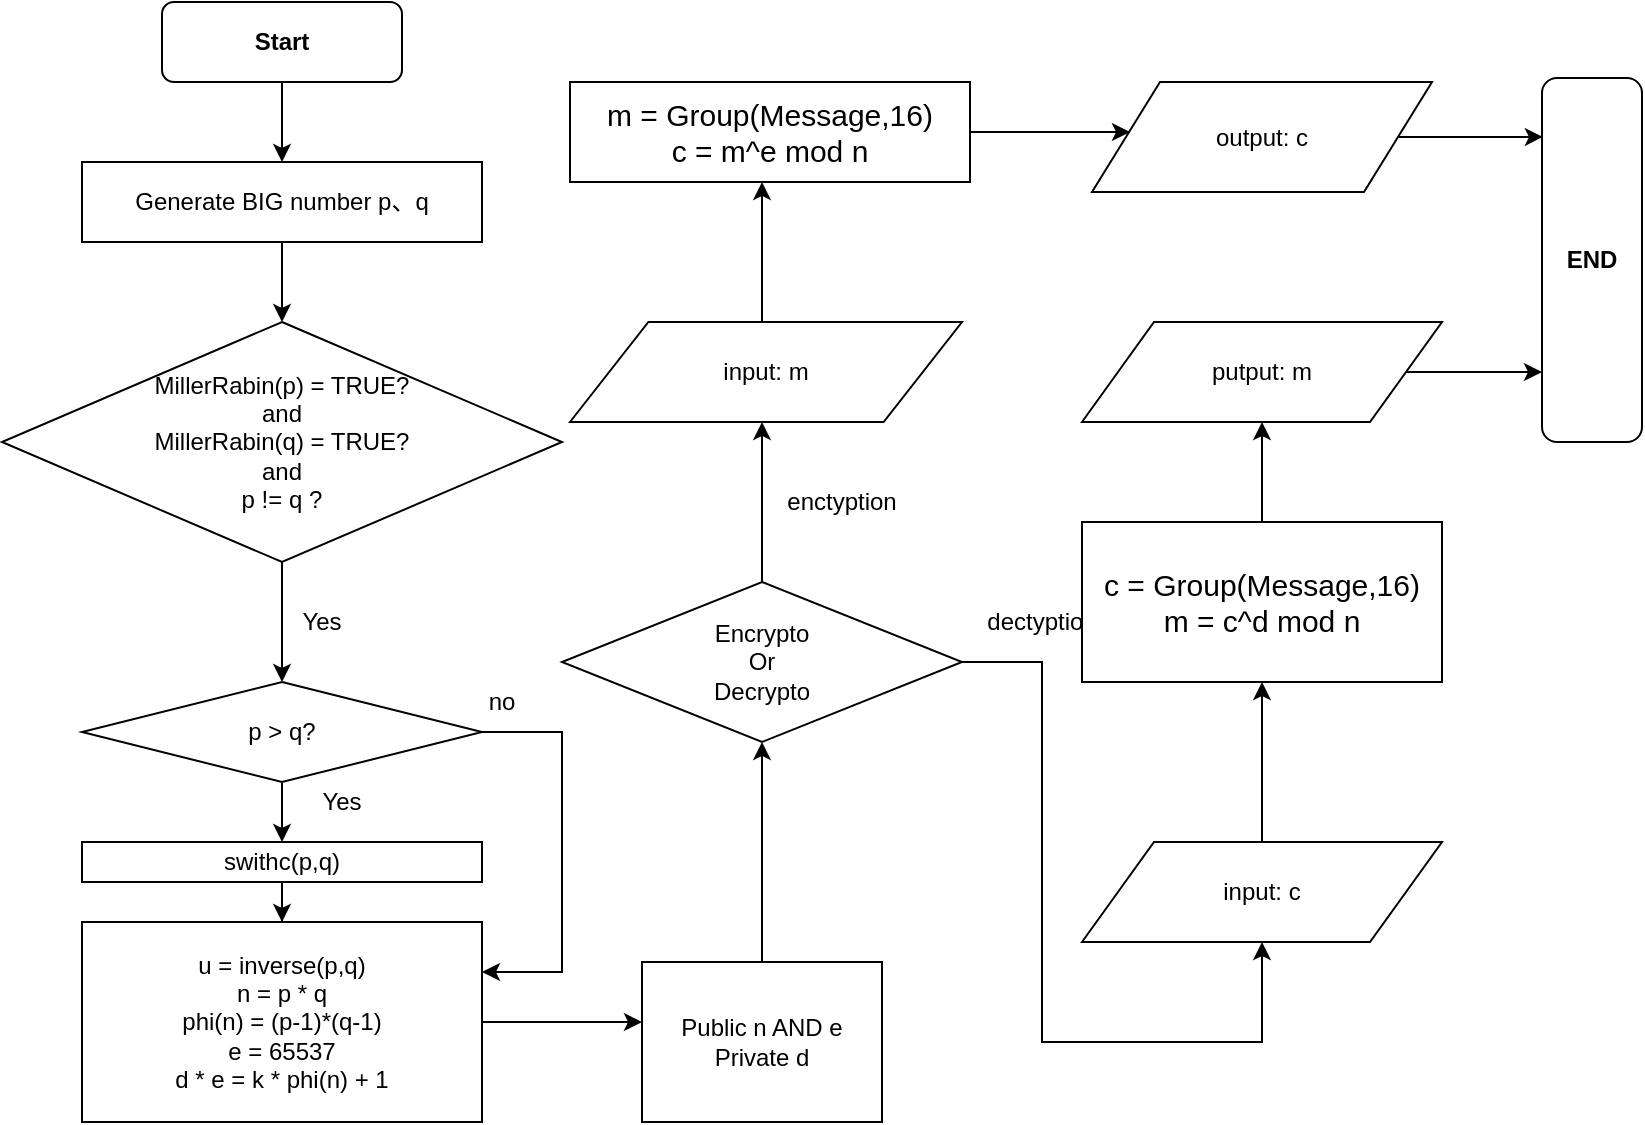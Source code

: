 <mxfile version="12.9.13" type="device"><diagram id="C5RBs43oDa-KdzZeNtuy" name="Page-1"><mxGraphModel dx="1205" dy="696" grid="1" gridSize="10" guides="1" tooltips="1" connect="1" arrows="1" fold="1" page="1" pageScale="1" pageWidth="827" pageHeight="1169" math="0" shadow="0"><root><mxCell id="WIyWlLk6GJQsqaUBKTNV-0"/><mxCell id="WIyWlLk6GJQsqaUBKTNV-1" parent="WIyWlLk6GJQsqaUBKTNV-0"/><mxCell id="ndxGMqbs3KxyR0d8CczU-5" value="" style="edgeStyle=orthogonalEdgeStyle;rounded=0;orthogonalLoop=1;jettySize=auto;html=1;" parent="WIyWlLk6GJQsqaUBKTNV-1" source="WIyWlLk6GJQsqaUBKTNV-3" edge="1"><mxGeometry relative="1" as="geometry"><mxPoint x="140.0" y="120" as="targetPoint"/></mxGeometry></mxCell><mxCell id="WIyWlLk6GJQsqaUBKTNV-3" value="&lt;b&gt;Start&lt;/b&gt;" style="rounded=1;whiteSpace=wrap;html=1;fontSize=12;glass=0;strokeWidth=1;shadow=0;" parent="WIyWlLk6GJQsqaUBKTNV-1" vertex="1"><mxGeometry x="80" y="40" width="120" height="40" as="geometry"/></mxCell><mxCell id="ndxGMqbs3KxyR0d8CczU-8" value="" style="edgeStyle=orthogonalEdgeStyle;rounded=0;orthogonalLoop=1;jettySize=auto;html=1;" parent="WIyWlLk6GJQsqaUBKTNV-1" source="ndxGMqbs3KxyR0d8CczU-6" edge="1"><mxGeometry relative="1" as="geometry"><mxPoint x="140" y="200" as="targetPoint"/></mxGeometry></mxCell><mxCell id="ndxGMqbs3KxyR0d8CczU-6" value="Generate BIG number p、q" style="rounded=0;whiteSpace=wrap;html=1;" parent="WIyWlLk6GJQsqaUBKTNV-1" vertex="1"><mxGeometry x="40" y="120" width="200" height="40" as="geometry"/></mxCell><mxCell id="ndxGMqbs3KxyR0d8CczU-11" value="" style="edgeStyle=orthogonalEdgeStyle;rounded=0;orthogonalLoop=1;jettySize=auto;html=1;" parent="WIyWlLk6GJQsqaUBKTNV-1" source="ndxGMqbs3KxyR0d8CczU-9" edge="1"><mxGeometry relative="1" as="geometry"><mxPoint x="140" y="380" as="targetPoint"/></mxGeometry></mxCell><mxCell id="ndxGMqbs3KxyR0d8CczU-9" value="MillerRabin(p) = TRUE?&lt;br&gt;and&lt;br&gt;MillerRabin(q) = TRUE?&lt;br&gt;and&lt;br&gt;p != q ?" style="rhombus;whiteSpace=wrap;html=1;" parent="WIyWlLk6GJQsqaUBKTNV-1" vertex="1"><mxGeometry y="200" width="280" height="120" as="geometry"/></mxCell><mxCell id="ndxGMqbs3KxyR0d8CczU-12" value="Yes" style="text;html=1;strokeColor=none;fillColor=none;align=center;verticalAlign=middle;whiteSpace=wrap;rounded=0;" parent="WIyWlLk6GJQsqaUBKTNV-1" vertex="1"><mxGeometry x="140" y="340" width="40" height="20" as="geometry"/></mxCell><mxCell id="ndxGMqbs3KxyR0d8CczU-20" value="" style="edgeStyle=orthogonalEdgeStyle;rounded=0;orthogonalLoop=1;jettySize=auto;html=1;" parent="WIyWlLk6GJQsqaUBKTNV-1" source="ndxGMqbs3KxyR0d8CczU-15" edge="1"><mxGeometry relative="1" as="geometry"><mxPoint x="140.0" y="460" as="targetPoint"/></mxGeometry></mxCell><mxCell id="ndxGMqbs3KxyR0d8CczU-23" value="" style="edgeStyle=orthogonalEdgeStyle;rounded=0;orthogonalLoop=1;jettySize=auto;html=1;entryX=1;entryY=0.25;entryDx=0;entryDy=0;" parent="WIyWlLk6GJQsqaUBKTNV-1" source="ndxGMqbs3KxyR0d8CczU-15" target="ndxGMqbs3KxyR0d8CczU-25" edge="1"><mxGeometry relative="1" as="geometry"><mxPoint x="280" y="620" as="targetPoint"/><Array as="points"><mxPoint x="280" y="405"/><mxPoint x="280" y="525"/></Array></mxGeometry></mxCell><mxCell id="ndxGMqbs3KxyR0d8CczU-15" value="p &amp;gt; q?" style="rhombus;whiteSpace=wrap;html=1;" parent="WIyWlLk6GJQsqaUBKTNV-1" vertex="1"><mxGeometry x="40" y="380" width="200" height="50" as="geometry"/></mxCell><mxCell id="ndxGMqbs3KxyR0d8CczU-16" value="Yes" style="text;html=1;strokeColor=none;fillColor=none;align=center;verticalAlign=middle;whiteSpace=wrap;rounded=0;" parent="WIyWlLk6GJQsqaUBKTNV-1" vertex="1"><mxGeometry x="150" y="430" width="40" height="20" as="geometry"/></mxCell><mxCell id="ndxGMqbs3KxyR0d8CczU-26" value="" style="edgeStyle=orthogonalEdgeStyle;rounded=0;orthogonalLoop=1;jettySize=auto;html=1;" parent="WIyWlLk6GJQsqaUBKTNV-1" source="ndxGMqbs3KxyR0d8CczU-21" target="ndxGMqbs3KxyR0d8CczU-25" edge="1"><mxGeometry relative="1" as="geometry"/></mxCell><mxCell id="ndxGMqbs3KxyR0d8CczU-21" value="swithc(p,q)" style="rounded=0;whiteSpace=wrap;html=1;" parent="WIyWlLk6GJQsqaUBKTNV-1" vertex="1"><mxGeometry x="40" y="460" width="200" height="20" as="geometry"/></mxCell><mxCell id="ndxGMqbs3KxyR0d8CczU-28" value="" style="edgeStyle=orthogonalEdgeStyle;rounded=0;orthogonalLoop=1;jettySize=auto;html=1;" parent="WIyWlLk6GJQsqaUBKTNV-1" source="ndxGMqbs3KxyR0d8CczU-25" edge="1"><mxGeometry relative="1" as="geometry"><mxPoint x="320" y="550" as="targetPoint"/></mxGeometry></mxCell><mxCell id="ndxGMqbs3KxyR0d8CczU-25" value="u = inverse(p,q)&lt;br&gt;n = p * q&lt;br&gt;phi(n) = (p-1)*(q-1)&lt;br&gt;e =&amp;nbsp;&lt;span style=&quot;font-family: , &amp;#34;consolas&amp;#34; , &amp;#34;liberation mono&amp;#34; , &amp;#34;menlo&amp;#34; , monospace&quot;&gt;65537&lt;br&gt;d * e = k * phi(n) + 1&lt;br&gt;&lt;/span&gt;" style="rounded=0;whiteSpace=wrap;html=1;" parent="WIyWlLk6GJQsqaUBKTNV-1" vertex="1"><mxGeometry x="40" y="500" width="200" height="100" as="geometry"/></mxCell><mxCell id="ndxGMqbs3KxyR0d8CczU-24" value="no" style="text;html=1;strokeColor=none;fillColor=none;align=center;verticalAlign=middle;whiteSpace=wrap;rounded=0;" parent="WIyWlLk6GJQsqaUBKTNV-1" vertex="1"><mxGeometry x="230" y="380" width="40" height="20" as="geometry"/></mxCell><mxCell id="ndxGMqbs3KxyR0d8CczU-31" value="" style="edgeStyle=orthogonalEdgeStyle;rounded=0;orthogonalLoop=1;jettySize=auto;html=1;entryX=0.5;entryY=1;entryDx=0;entryDy=0;" parent="WIyWlLk6GJQsqaUBKTNV-1" source="ndxGMqbs3KxyR0d8CczU-29" target="ndxGMqbs3KxyR0d8CczU-32" edge="1"><mxGeometry relative="1" as="geometry"><mxPoint x="380" y="440" as="targetPoint"/></mxGeometry></mxCell><mxCell id="ndxGMqbs3KxyR0d8CczU-29" value="Public n AND e&lt;br&gt;Private d" style="rounded=0;whiteSpace=wrap;html=1;" parent="WIyWlLk6GJQsqaUBKTNV-1" vertex="1"><mxGeometry x="320" y="520" width="120" height="80" as="geometry"/></mxCell><mxCell id="ndxGMqbs3KxyR0d8CczU-38" value="" style="edgeStyle=orthogonalEdgeStyle;rounded=0;orthogonalLoop=1;jettySize=auto;html=1;entryX=0.5;entryY=1;entryDx=0;entryDy=0;" parent="WIyWlLk6GJQsqaUBKTNV-1" source="ndxGMqbs3KxyR0d8CczU-32" target="ndxGMqbs3KxyR0d8CczU-50" edge="1"><mxGeometry relative="1" as="geometry"><mxPoint x="650" y="560" as="targetPoint"/><Array as="points"><mxPoint x="520" y="370"/><mxPoint x="520" y="560"/><mxPoint x="630" y="560"/></Array></mxGeometry></mxCell><mxCell id="ndxGMqbs3KxyR0d8CczU-46" value="" style="edgeStyle=orthogonalEdgeStyle;rounded=0;orthogonalLoop=1;jettySize=auto;html=1;" parent="WIyWlLk6GJQsqaUBKTNV-1" source="ndxGMqbs3KxyR0d8CczU-32" edge="1"><mxGeometry relative="1" as="geometry"><mxPoint x="380" y="250" as="targetPoint"/></mxGeometry></mxCell><mxCell id="ndxGMqbs3KxyR0d8CczU-32" value="Encrypto&lt;br&gt;Or&lt;br&gt;Decrypto" style="rhombus;whiteSpace=wrap;html=1;" parent="WIyWlLk6GJQsqaUBKTNV-1" vertex="1"><mxGeometry x="280" y="330" width="200" height="80" as="geometry"/></mxCell><mxCell id="ndxGMqbs3KxyR0d8CczU-39" value="enctyption" style="text;html=1;strokeColor=none;fillColor=none;align=center;verticalAlign=middle;whiteSpace=wrap;rounded=0;" parent="WIyWlLk6GJQsqaUBKTNV-1" vertex="1"><mxGeometry x="380" y="280" width="80" height="20" as="geometry"/></mxCell><mxCell id="ndxGMqbs3KxyR0d8CczU-42" value="dectyption" style="text;html=1;strokeColor=none;fillColor=none;align=center;verticalAlign=middle;whiteSpace=wrap;rounded=0;" parent="WIyWlLk6GJQsqaUBKTNV-1" vertex="1"><mxGeometry x="480" y="340" width="80" height="20" as="geometry"/></mxCell><mxCell id="ndxGMqbs3KxyR0d8CczU-61" value="" style="edgeStyle=orthogonalEdgeStyle;rounded=0;orthogonalLoop=1;jettySize=auto;html=1;" parent="WIyWlLk6GJQsqaUBKTNV-1" source="ndxGMqbs3KxyR0d8CczU-43" edge="1"><mxGeometry relative="1" as="geometry"><mxPoint x="564" y="105" as="targetPoint"/></mxGeometry></mxCell><mxCell id="ndxGMqbs3KxyR0d8CczU-43" value="&lt;font style=&quot;font-size: 15px&quot;&gt;m = Group(Message,16)&lt;br&gt;c = m^e mod n&lt;/font&gt;" style="rounded=0;whiteSpace=wrap;html=1;" parent="WIyWlLk6GJQsqaUBKTNV-1" vertex="1"><mxGeometry x="284" y="80" width="200" height="50" as="geometry"/></mxCell><mxCell id="ndxGMqbs3KxyR0d8CczU-56" value="" style="edgeStyle=orthogonalEdgeStyle;rounded=0;orthogonalLoop=1;jettySize=auto;html=1;" parent="WIyWlLk6GJQsqaUBKTNV-1" source="ndxGMqbs3KxyR0d8CczU-44" edge="1"><mxGeometry relative="1" as="geometry"><mxPoint x="630" y="250" as="targetPoint"/></mxGeometry></mxCell><mxCell id="ndxGMqbs3KxyR0d8CczU-44" value="&lt;font style=&quot;font-size: 15px&quot;&gt;c = Group(Message,16)&lt;br&gt;m = c^d mod n&lt;/font&gt;" style="rounded=0;whiteSpace=wrap;html=1;" parent="WIyWlLk6GJQsqaUBKTNV-1" vertex="1"><mxGeometry x="540" y="300" width="180" height="80" as="geometry"/></mxCell><mxCell id="ndxGMqbs3KxyR0d8CczU-58" value="" style="edgeStyle=orthogonalEdgeStyle;rounded=0;orthogonalLoop=1;jettySize=auto;html=1;" parent="WIyWlLk6GJQsqaUBKTNV-1" source="ndxGMqbs3KxyR0d8CczU-47" target="ndxGMqbs3KxyR0d8CczU-43" edge="1"><mxGeometry relative="1" as="geometry"><Array as="points"><mxPoint x="380" y="180"/><mxPoint x="380" y="180"/></Array></mxGeometry></mxCell><mxCell id="ndxGMqbs3KxyR0d8CczU-47" value="input: m" style="shape=parallelogram;perimeter=parallelogramPerimeter;whiteSpace=wrap;html=1;" parent="WIyWlLk6GJQsqaUBKTNV-1" vertex="1"><mxGeometry x="284" y="200" width="196" height="50" as="geometry"/></mxCell><mxCell id="ndxGMqbs3KxyR0d8CczU-52" value="" style="edgeStyle=orthogonalEdgeStyle;rounded=0;orthogonalLoop=1;jettySize=auto;html=1;" parent="WIyWlLk6GJQsqaUBKTNV-1" source="ndxGMqbs3KxyR0d8CczU-50" target="ndxGMqbs3KxyR0d8CczU-44" edge="1"><mxGeometry relative="1" as="geometry"><mxPoint x="638" y="270" as="targetPoint"/></mxGeometry></mxCell><mxCell id="ndxGMqbs3KxyR0d8CczU-50" value="input: c" style="shape=parallelogram;perimeter=parallelogramPerimeter;whiteSpace=wrap;html=1;" parent="WIyWlLk6GJQsqaUBKTNV-1" vertex="1"><mxGeometry x="540" y="460" width="180" height="50" as="geometry"/></mxCell><mxCell id="ndxGMqbs3KxyR0d8CczU-68" value="" style="edgeStyle=orthogonalEdgeStyle;rounded=0;orthogonalLoop=1;jettySize=auto;html=1;entryX=0.009;entryY=0.162;entryDx=0;entryDy=0;entryPerimeter=0;" parent="WIyWlLk6GJQsqaUBKTNV-1" source="ndxGMqbs3KxyR0d8CczU-59" target="ndxGMqbs3KxyR0d8CczU-67" edge="1"><mxGeometry relative="1" as="geometry"/></mxCell><mxCell id="ndxGMqbs3KxyR0d8CczU-59" value="output: c" style="shape=parallelogram;perimeter=parallelogramPerimeter;whiteSpace=wrap;html=1;" parent="WIyWlLk6GJQsqaUBKTNV-1" vertex="1"><mxGeometry x="545" y="80" width="170" height="55" as="geometry"/></mxCell><mxCell id="mbHaR9G4sDcUvfv6p1YD-0" value="" style="edgeStyle=orthogonalEdgeStyle;rounded=0;orthogonalLoop=1;jettySize=auto;html=1;" edge="1" parent="WIyWlLk6GJQsqaUBKTNV-1" source="ndxGMqbs3KxyR0d8CczU-62" target="ndxGMqbs3KxyR0d8CczU-67"><mxGeometry relative="1" as="geometry"><Array as="points"><mxPoint x="760" y="225"/><mxPoint x="760" y="225"/></Array></mxGeometry></mxCell><mxCell id="ndxGMqbs3KxyR0d8CczU-62" value="putput: m" style="shape=parallelogram;perimeter=parallelogramPerimeter;whiteSpace=wrap;html=1;" parent="WIyWlLk6GJQsqaUBKTNV-1" vertex="1"><mxGeometry x="540" y="200" width="180" height="50" as="geometry"/></mxCell><mxCell id="ndxGMqbs3KxyR0d8CczU-67" value="&lt;b&gt;END&lt;/b&gt;" style="rounded=1;whiteSpace=wrap;html=1;" parent="WIyWlLk6GJQsqaUBKTNV-1" vertex="1"><mxGeometry x="770" y="78" width="50" height="182" as="geometry"/></mxCell></root></mxGraphModel></diagram></mxfile>